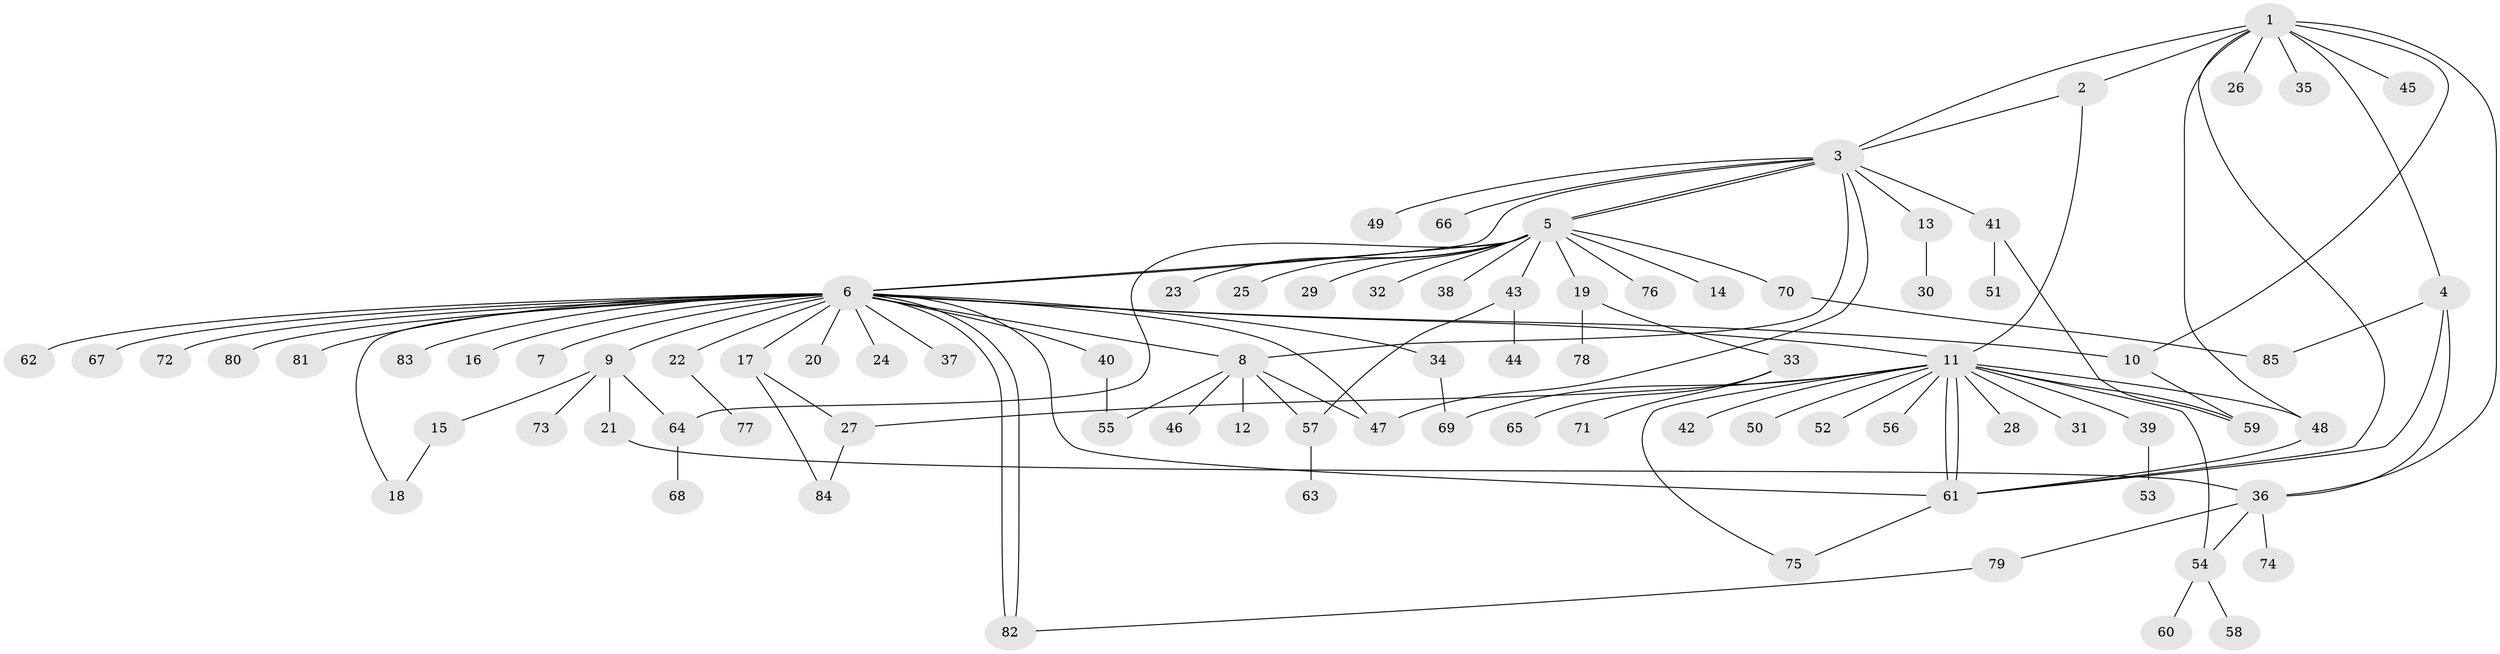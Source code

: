 // coarse degree distribution, {8: 0.03076923076923077, 3: 0.06153846153846154, 10: 0.015384615384615385, 7: 0.015384615384615385, 13: 0.015384615384615385, 24: 0.015384615384615385, 1: 0.5692307692307692, 6: 0.03076923076923077, 4: 0.015384615384615385, 17: 0.015384615384615385, 2: 0.2153846153846154}
// Generated by graph-tools (version 1.1) at 2025/41/03/06/25 10:41:45]
// undirected, 85 vertices, 114 edges
graph export_dot {
graph [start="1"]
  node [color=gray90,style=filled];
  1;
  2;
  3;
  4;
  5;
  6;
  7;
  8;
  9;
  10;
  11;
  12;
  13;
  14;
  15;
  16;
  17;
  18;
  19;
  20;
  21;
  22;
  23;
  24;
  25;
  26;
  27;
  28;
  29;
  30;
  31;
  32;
  33;
  34;
  35;
  36;
  37;
  38;
  39;
  40;
  41;
  42;
  43;
  44;
  45;
  46;
  47;
  48;
  49;
  50;
  51;
  52;
  53;
  54;
  55;
  56;
  57;
  58;
  59;
  60;
  61;
  62;
  63;
  64;
  65;
  66;
  67;
  68;
  69;
  70;
  71;
  72;
  73;
  74;
  75;
  76;
  77;
  78;
  79;
  80;
  81;
  82;
  83;
  84;
  85;
  1 -- 2;
  1 -- 3;
  1 -- 4;
  1 -- 10;
  1 -- 26;
  1 -- 35;
  1 -- 36;
  1 -- 45;
  1 -- 48;
  1 -- 61;
  2 -- 3;
  2 -- 11;
  3 -- 5;
  3 -- 5;
  3 -- 6;
  3 -- 8;
  3 -- 13;
  3 -- 41;
  3 -- 47;
  3 -- 49;
  3 -- 66;
  4 -- 36;
  4 -- 61;
  4 -- 85;
  5 -- 6;
  5 -- 14;
  5 -- 19;
  5 -- 23;
  5 -- 25;
  5 -- 29;
  5 -- 32;
  5 -- 38;
  5 -- 43;
  5 -- 64;
  5 -- 70;
  5 -- 76;
  6 -- 7;
  6 -- 8;
  6 -- 9;
  6 -- 10;
  6 -- 11;
  6 -- 16;
  6 -- 17;
  6 -- 18;
  6 -- 20;
  6 -- 22;
  6 -- 24;
  6 -- 34;
  6 -- 37;
  6 -- 40;
  6 -- 47;
  6 -- 61;
  6 -- 62;
  6 -- 67;
  6 -- 72;
  6 -- 80;
  6 -- 81;
  6 -- 82;
  6 -- 82;
  6 -- 83;
  8 -- 12;
  8 -- 46;
  8 -- 47;
  8 -- 55;
  8 -- 57;
  9 -- 15;
  9 -- 21;
  9 -- 64;
  9 -- 73;
  10 -- 59;
  11 -- 27;
  11 -- 28;
  11 -- 31;
  11 -- 39;
  11 -- 42;
  11 -- 48;
  11 -- 50;
  11 -- 52;
  11 -- 54;
  11 -- 56;
  11 -- 59;
  11 -- 61;
  11 -- 61;
  11 -- 69;
  11 -- 75;
  13 -- 30;
  15 -- 18;
  17 -- 27;
  17 -- 84;
  19 -- 33;
  19 -- 78;
  21 -- 36;
  22 -- 77;
  27 -- 84;
  33 -- 65;
  33 -- 71;
  34 -- 69;
  36 -- 54;
  36 -- 74;
  36 -- 79;
  39 -- 53;
  40 -- 55;
  41 -- 51;
  41 -- 59;
  43 -- 44;
  43 -- 57;
  48 -- 61;
  54 -- 58;
  54 -- 60;
  57 -- 63;
  61 -- 75;
  64 -- 68;
  70 -- 85;
  79 -- 82;
}
